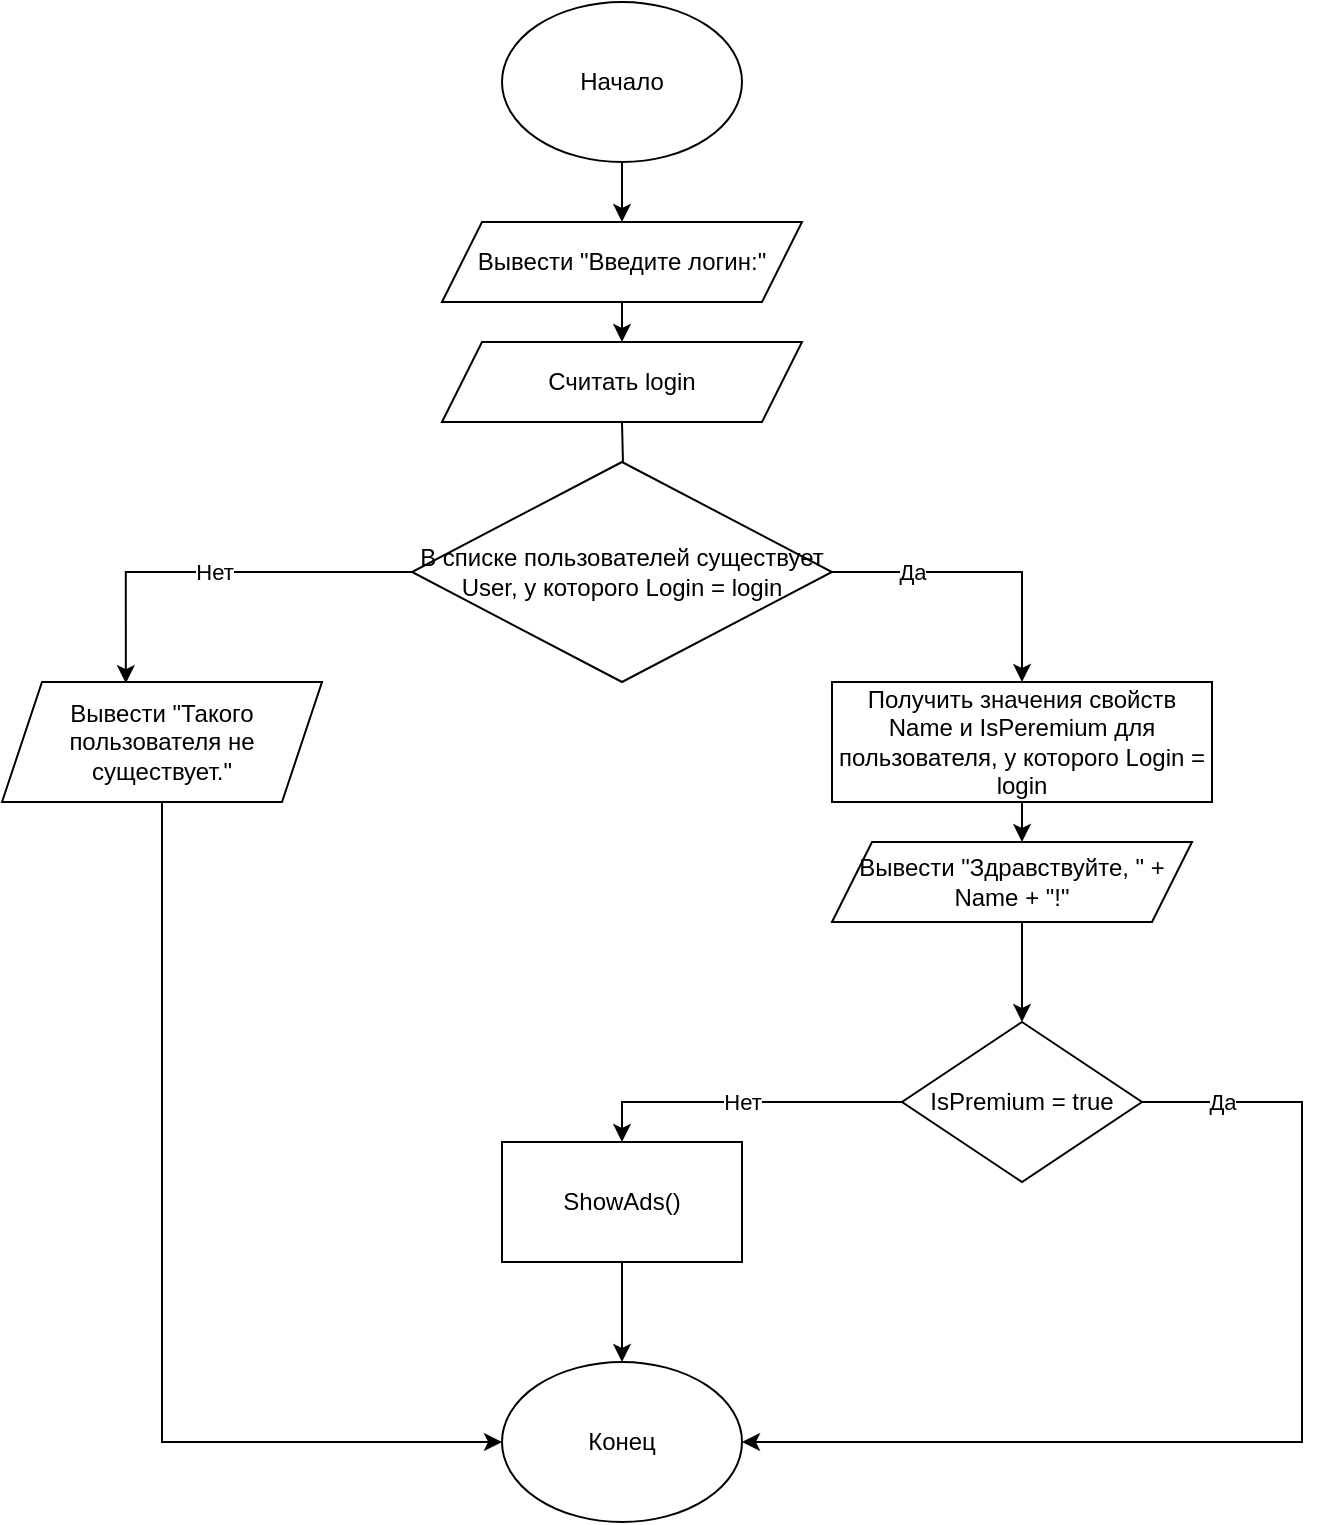 <mxfile version="19.0.3" type="device"><diagram id="FjoJ50tu5PgQSyhuytrn" name="Page-1"><mxGraphModel dx="1038" dy="579" grid="1" gridSize="10" guides="1" tooltips="1" connect="1" arrows="1" fold="1" page="1" pageScale="1" pageWidth="827" pageHeight="1169" math="0" shadow="0"><root><mxCell id="0"/><mxCell id="1" parent="0"/><mxCell id="bXRcy7ey3x2A0Om-nbke-13" value="" style="edgeStyle=orthogonalEdgeStyle;rounded=0;orthogonalLoop=1;jettySize=auto;html=1;" edge="1" parent="1" source="bXRcy7ey3x2A0Om-nbke-1" target="bXRcy7ey3x2A0Om-nbke-8"><mxGeometry relative="1" as="geometry"/></mxCell><mxCell id="bXRcy7ey3x2A0Om-nbke-1" value="Начало" style="ellipse;whiteSpace=wrap;html=1;" vertex="1" parent="1"><mxGeometry x="280" y="20" width="120" height="80" as="geometry"/></mxCell><mxCell id="bXRcy7ey3x2A0Om-nbke-14" value="" style="edgeStyle=orthogonalEdgeStyle;rounded=0;orthogonalLoop=1;jettySize=auto;html=1;" edge="1" parent="1" source="bXRcy7ey3x2A0Om-nbke-8"><mxGeometry relative="1" as="geometry"><mxPoint x="340" y="190" as="targetPoint"/></mxGeometry></mxCell><mxCell id="bXRcy7ey3x2A0Om-nbke-8" value="Вывести &quot;Введите логин:&quot;" style="shape=parallelogram;perimeter=parallelogramPerimeter;whiteSpace=wrap;html=1;fixedSize=1;" vertex="1" parent="1"><mxGeometry x="250" y="130" width="180" height="40" as="geometry"/></mxCell><mxCell id="bXRcy7ey3x2A0Om-nbke-16" value="" style="edgeStyle=orthogonalEdgeStyle;rounded=0;orthogonalLoop=1;jettySize=auto;html=1;" edge="1" parent="1" target="bXRcy7ey3x2A0Om-nbke-15"><mxGeometry relative="1" as="geometry"><mxPoint x="340" y="230" as="sourcePoint"/></mxGeometry></mxCell><mxCell id="bXRcy7ey3x2A0Om-nbke-18" value="Нет" style="edgeStyle=orthogonalEdgeStyle;rounded=0;orthogonalLoop=1;jettySize=auto;html=1;exitX=0;exitY=0.5;exitDx=0;exitDy=0;entryX=0.387;entryY=0.01;entryDx=0;entryDy=0;entryPerimeter=0;" edge="1" parent="1" source="bXRcy7ey3x2A0Om-nbke-15" target="bXRcy7ey3x2A0Om-nbke-17"><mxGeometry relative="1" as="geometry"/></mxCell><mxCell id="bXRcy7ey3x2A0Om-nbke-20" value="Да" style="edgeStyle=orthogonalEdgeStyle;rounded=0;orthogonalLoop=1;jettySize=auto;html=1;exitX=1;exitY=0.5;exitDx=0;exitDy=0;entryX=0.5;entryY=0;entryDx=0;entryDy=0;" edge="1" parent="1" source="bXRcy7ey3x2A0Om-nbke-15" target="bXRcy7ey3x2A0Om-nbke-19"><mxGeometry x="-0.474" relative="1" as="geometry"><mxPoint as="offset"/></mxGeometry></mxCell><mxCell id="bXRcy7ey3x2A0Om-nbke-15" value="В списке пользователей существует User, у которого Login = login" style="rhombus;whiteSpace=wrap;html=1;" vertex="1" parent="1"><mxGeometry x="235" y="250" width="210" height="110" as="geometry"/></mxCell><mxCell id="bXRcy7ey3x2A0Om-nbke-34" style="edgeStyle=orthogonalEdgeStyle;rounded=0;orthogonalLoop=1;jettySize=auto;html=1;exitX=0.5;exitY=1;exitDx=0;exitDy=0;entryX=0;entryY=0.5;entryDx=0;entryDy=0;" edge="1" parent="1" source="bXRcy7ey3x2A0Om-nbke-17" target="bXRcy7ey3x2A0Om-nbke-30"><mxGeometry relative="1" as="geometry"/></mxCell><mxCell id="bXRcy7ey3x2A0Om-nbke-17" value="Вывести &quot;Такого пользователя не существует.&quot;" style="shape=parallelogram;perimeter=parallelogramPerimeter;whiteSpace=wrap;html=1;fixedSize=1;" vertex="1" parent="1"><mxGeometry x="30" y="360" width="160" height="60" as="geometry"/></mxCell><mxCell id="bXRcy7ey3x2A0Om-nbke-22" value="" style="edgeStyle=orthogonalEdgeStyle;rounded=0;orthogonalLoop=1;jettySize=auto;html=1;" edge="1" parent="1" source="bXRcy7ey3x2A0Om-nbke-19"><mxGeometry relative="1" as="geometry"><mxPoint x="540" y="440" as="targetPoint"/></mxGeometry></mxCell><mxCell id="bXRcy7ey3x2A0Om-nbke-19" value="Получить значения свойств Name и IsPeremium для пользователя, у которого Login = login" style="rounded=0;whiteSpace=wrap;html=1;" vertex="1" parent="1"><mxGeometry x="445" y="360" width="190" height="60" as="geometry"/></mxCell><mxCell id="bXRcy7ey3x2A0Om-nbke-32" value="Нет" style="edgeStyle=orthogonalEdgeStyle;rounded=0;orthogonalLoop=1;jettySize=auto;html=1;exitX=0;exitY=0.5;exitDx=0;exitDy=0;entryX=0.5;entryY=0;entryDx=0;entryDy=0;" edge="1" parent="1" source="bXRcy7ey3x2A0Om-nbke-25" target="bXRcy7ey3x2A0Om-nbke-29"><mxGeometry relative="1" as="geometry"/></mxCell><mxCell id="bXRcy7ey3x2A0Om-nbke-40" value="Да" style="edgeStyle=orthogonalEdgeStyle;rounded=0;orthogonalLoop=1;jettySize=auto;html=1;exitX=1;exitY=0.5;exitDx=0;exitDy=0;entryX=1;entryY=0.5;entryDx=0;entryDy=0;" edge="1" parent="1" source="bXRcy7ey3x2A0Om-nbke-25" target="bXRcy7ey3x2A0Om-nbke-30"><mxGeometry x="-0.849" relative="1" as="geometry"><Array as="points"><mxPoint x="680" y="570"/><mxPoint x="680" y="740"/></Array><mxPoint as="offset"/></mxGeometry></mxCell><mxCell id="bXRcy7ey3x2A0Om-nbke-25" value="IsPremium = true" style="rhombus;whiteSpace=wrap;html=1;" vertex="1" parent="1"><mxGeometry x="480" y="530" width="120" height="80" as="geometry"/></mxCell><mxCell id="bXRcy7ey3x2A0Om-nbke-33" style="edgeStyle=orthogonalEdgeStyle;rounded=0;orthogonalLoop=1;jettySize=auto;html=1;exitX=0.5;exitY=1;exitDx=0;exitDy=0;" edge="1" parent="1" source="bXRcy7ey3x2A0Om-nbke-29" target="bXRcy7ey3x2A0Om-nbke-30"><mxGeometry relative="1" as="geometry"/></mxCell><mxCell id="bXRcy7ey3x2A0Om-nbke-29" value="ShowAds()" style="rounded=0;whiteSpace=wrap;html=1;" vertex="1" parent="1"><mxGeometry x="280" y="590" width="120" height="60" as="geometry"/></mxCell><mxCell id="bXRcy7ey3x2A0Om-nbke-30" value="Конец" style="ellipse;whiteSpace=wrap;html=1;" vertex="1" parent="1"><mxGeometry x="280" y="700" width="120" height="80" as="geometry"/></mxCell><mxCell id="bXRcy7ey3x2A0Om-nbke-35" value="Считать login" style="shape=parallelogram;perimeter=parallelogramPerimeter;whiteSpace=wrap;html=1;fixedSize=1;" vertex="1" parent="1"><mxGeometry x="250" y="190" width="180" height="40" as="geometry"/></mxCell><mxCell id="bXRcy7ey3x2A0Om-nbke-39" style="edgeStyle=orthogonalEdgeStyle;rounded=0;orthogonalLoop=1;jettySize=auto;html=1;exitX=0.543;exitY=0.995;exitDx=0;exitDy=0;entryX=0.5;entryY=0;entryDx=0;entryDy=0;exitPerimeter=0;" edge="1" parent="1" source="bXRcy7ey3x2A0Om-nbke-36" target="bXRcy7ey3x2A0Om-nbke-25"><mxGeometry relative="1" as="geometry"><Array as="points"><mxPoint x="540" y="480"/></Array></mxGeometry></mxCell><mxCell id="bXRcy7ey3x2A0Om-nbke-36" value="Вывести &quot;Здравствуйте, &quot; + Name + &quot;!&quot;" style="shape=parallelogram;perimeter=parallelogramPerimeter;whiteSpace=wrap;html=1;fixedSize=1;" vertex="1" parent="1"><mxGeometry x="445" y="440" width="180" height="40" as="geometry"/></mxCell></root></mxGraphModel></diagram></mxfile>